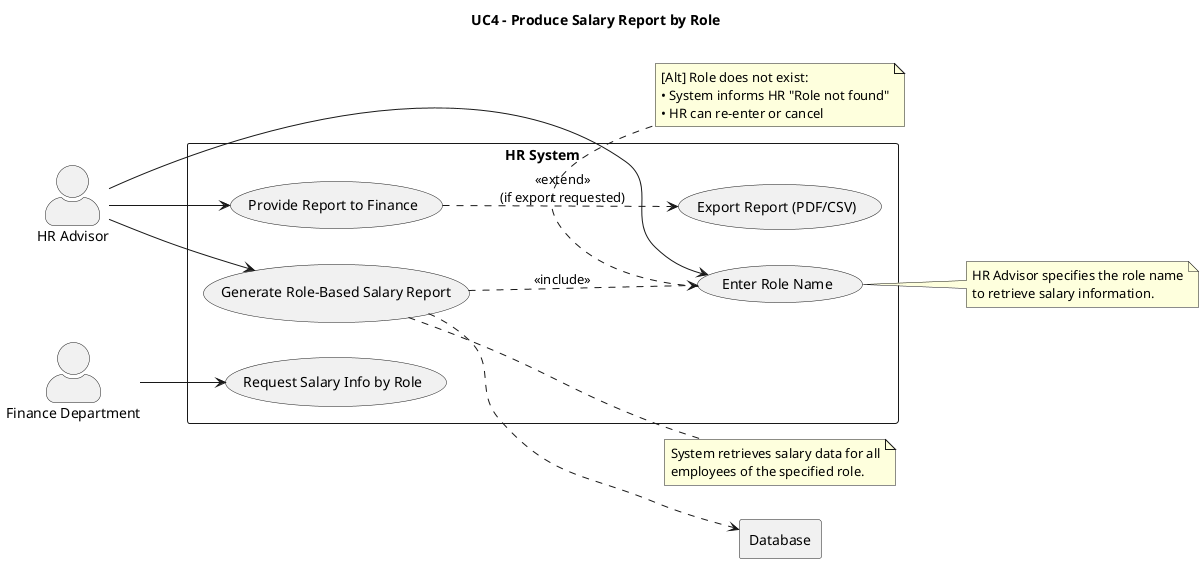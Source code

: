 @startuml
title UC4 – Produce Salary Report by Role

left to right direction
skinparam actorStyle awesome

' === Actors ===
actor HR as "HR Advisor"
actor Finance as "Finance Department"

' === External system ===
rectangle Database

' === HR System Boundary ===
rectangle "HR System" {
  usecase UC_Request as "Request Salary Info by Role"
  usecase UC_EnterRole as "Enter Role Name"
  usecase UC_Generate as "Generate Role-Based Salary Report"
  usecase UC_Provide as "Provide Report to Finance"
  usecase UC_Export as "Export Report (PDF/CSV)"
}

' === Interactions ===
Finance --> UC_Request
HR --> UC_EnterRole
HR --> UC_Generate
HR --> UC_Provide

' === Relationships ===
UC_Generate ..> UC_EnterRole : <<include>>
UC_Provide ..> UC_Export : <<extend>>\n(if export requested)
UC_Generate ..> Database

' === Notes ===
note right of UC_EnterRole
HR Advisor specifies the role name
to retrieve salary information.
end note

note right of UC_Generate
System retrieves salary data for all
employees of the specified role.
end note

note bottom of UC_EnterRole
[Alt] Role does not exist:
• System informs HR "Role not found"
• HR can re-enter or cancel
end note

@enduml